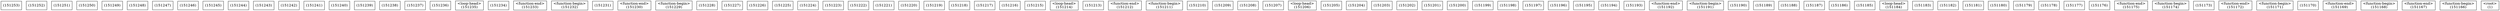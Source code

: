 digraph graphname {
n151253 [shape=box,label="(151253)"];
n151252 [shape=box,label="(151252)"];
n151251 [shape=box,label="(151251)"];
n151250 [shape=box,label="(151250)"];
n151249 [shape=box,label="(151249)"];
n151248 [shape=box,label="(151248)"];
n151247 [shape=box,label="(151247)"];
n151246 [shape=box,label="(151246)"];
n151245 [shape=box,label="(151245)"];
n151244 [shape=box,label="(151244)"];
n151243 [shape=box,label="(151243)"];
n151242 [shape=box,label="(151242)"];
n151241 [shape=box,label="(151241)"];
n151240 [shape=box,label="(151240)"];
n151239 [shape=box,label="(151239)"];
n151238 [shape=box,label="(151238)"];
n151237 [shape=box,label="(151237)"];
n151236 [shape=box,label="(151236)"];
n151235 [shape=box,label="<loop-head>
(151235)"];
n151234 [shape=box,label="(151234)"];
n151233 [shape=box,label="<function-end>
(151233)"];
n151232 [shape=box,label="<function-begin>
(151232)"];
n151231 [shape=box,label="(151231)"];
n151230 [shape=box,label="<function-end>
(151230)"];
n151229 [shape=box,label="<function-begin>
(151229)"];
n151228 [shape=box,label="(151228)"];
n151227 [shape=box,label="(151227)"];
n151226 [shape=box,label="(151226)"];
n151225 [shape=box,label="(151225)"];
n151224 [shape=box,label="(151224)"];
n151223 [shape=box,label="(151223)"];
n151222 [shape=box,label="(151222)"];
n151221 [shape=box,label="(151221)"];
n151220 [shape=box,label="(151220)"];
n151219 [shape=box,label="(151219)"];
n151218 [shape=box,label="(151218)"];
n151217 [shape=box,label="(151217)"];
n151216 [shape=box,label="(151216)"];
n151215 [shape=box,label="(151215)"];
n151214 [shape=box,label="<loop-head>
(151214)"];
n151213 [shape=box,label="(151213)"];
n151212 [shape=box,label="<function-end>
(151212)"];
n151211 [shape=box,label="<function-begin>
(151211)"];
n151210 [shape=box,label="(151210)"];
n151209 [shape=box,label="(151209)"];
n151208 [shape=box,label="(151208)"];
n151207 [shape=box,label="(151207)"];
n151206 [shape=box,label="<loop-head>
(151206)"];
n151205 [shape=box,label="(151205)"];
n151204 [shape=box,label="(151204)"];
n151203 [shape=box,label="(151203)"];
n151202 [shape=box,label="(151202)"];
n151201 [shape=box,label="(151201)"];
n151200 [shape=box,label="(151200)"];
n151199 [shape=box,label="(151199)"];
n151198 [shape=box,label="(151198)"];
n151197 [shape=box,label="(151197)"];
n151196 [shape=box,label="(151196)"];
n151195 [shape=box,label="(151195)"];
n151194 [shape=box,label="(151194)"];
n151193 [shape=box,label="(151193)"];
n151192 [shape=box,label="<function-end>
(151192)"];
n151191 [shape=box,label="<function-begin>
(151191)"];
n151190 [shape=box,label="(151190)"];
n151189 [shape=box,label="(151189)"];
n151188 [shape=box,label="(151188)"];
n151187 [shape=box,label="(151187)"];
n151186 [shape=box,label="(151186)"];
n151185 [shape=box,label="(151185)"];
n151184 [shape=box,label="<loop-head>
(151184)"];
n151183 [shape=box,label="(151183)"];
n151182 [shape=box,label="(151182)"];
n151181 [shape=box,label="(151181)"];
n151180 [shape=box,label="(151180)"];
n151179 [shape=box,label="(151179)"];
n151178 [shape=box,label="(151178)"];
n151177 [shape=box,label="(151177)"];
n151176 [shape=box,label="(151176)"];
n151175 [shape=box,label="<function-end>
(151175)"];
n151174 [shape=box,label="<function-begin>
(151174)"];
n151173 [shape=box,label="(151173)"];
n151172 [shape=box,label="<function-end>
(151172)"];
n151171 [shape=box,label="<function-begin>
(151171)"];
n151170 [shape=box,label="(151170)"];
n151169 [shape=box,label="<function-end>
(151169)"];
n151168 [shape=box,label="<function-begin>
(151168)"];
n151167 [shape=box,label="<function-end>
(151167)"];
n151166 [shape=box,label="<function-begin>
(151166)"];
n1 [shape=box,label="<root>
(1)"];
}
